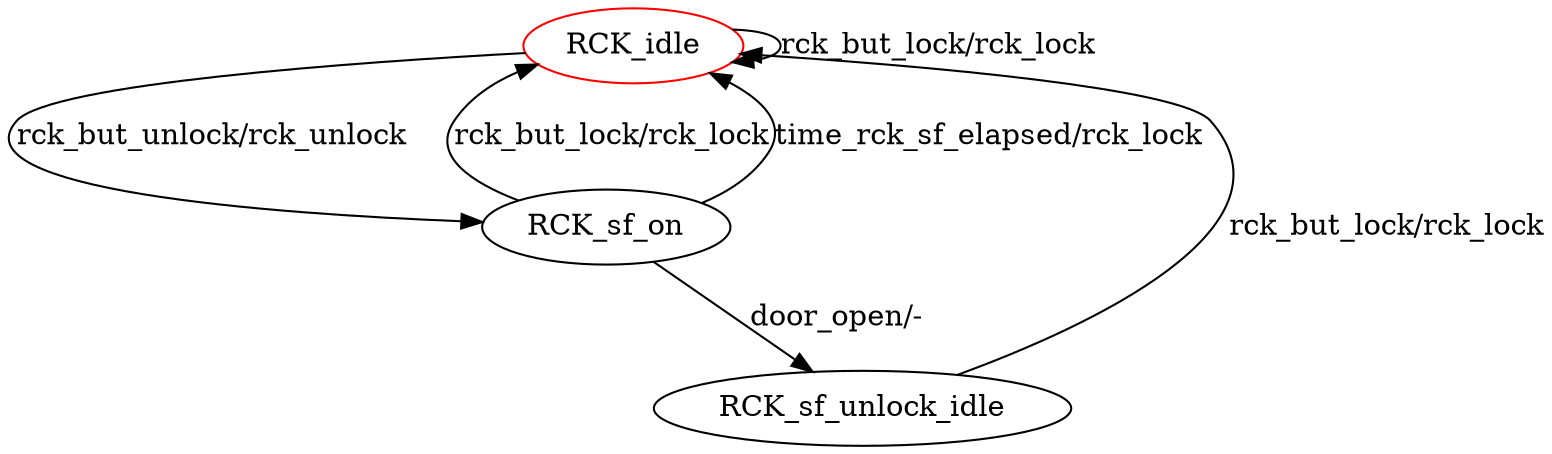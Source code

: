 digraph G {
label=""
RCK_idle [color="red"]
RCK_sf_on
RCK_sf_unlock_idle
RCK_idle [label="RCK_idle"];
RCK_idle -> RCK_idle[label="rck_but_lock/rck_lock"]
RCK_idle -> RCK_sf_on[label="rck_but_unlock/rck_unlock"]
RCK_sf_on [label="RCK_sf_on"];
RCK_sf_on -> RCK_idle[label="rck_but_lock/rck_lock"]
RCK_sf_on -> RCK_idle[label="time_rck_sf_elapsed/rck_lock"]
RCK_sf_on -> RCK_sf_unlock_idle[label="door_open/-"]
RCK_sf_unlock_idle [label="RCK_sf_unlock_idle"];
RCK_sf_unlock_idle -> RCK_idle[label="rck_but_lock/rck_lock"]
}
